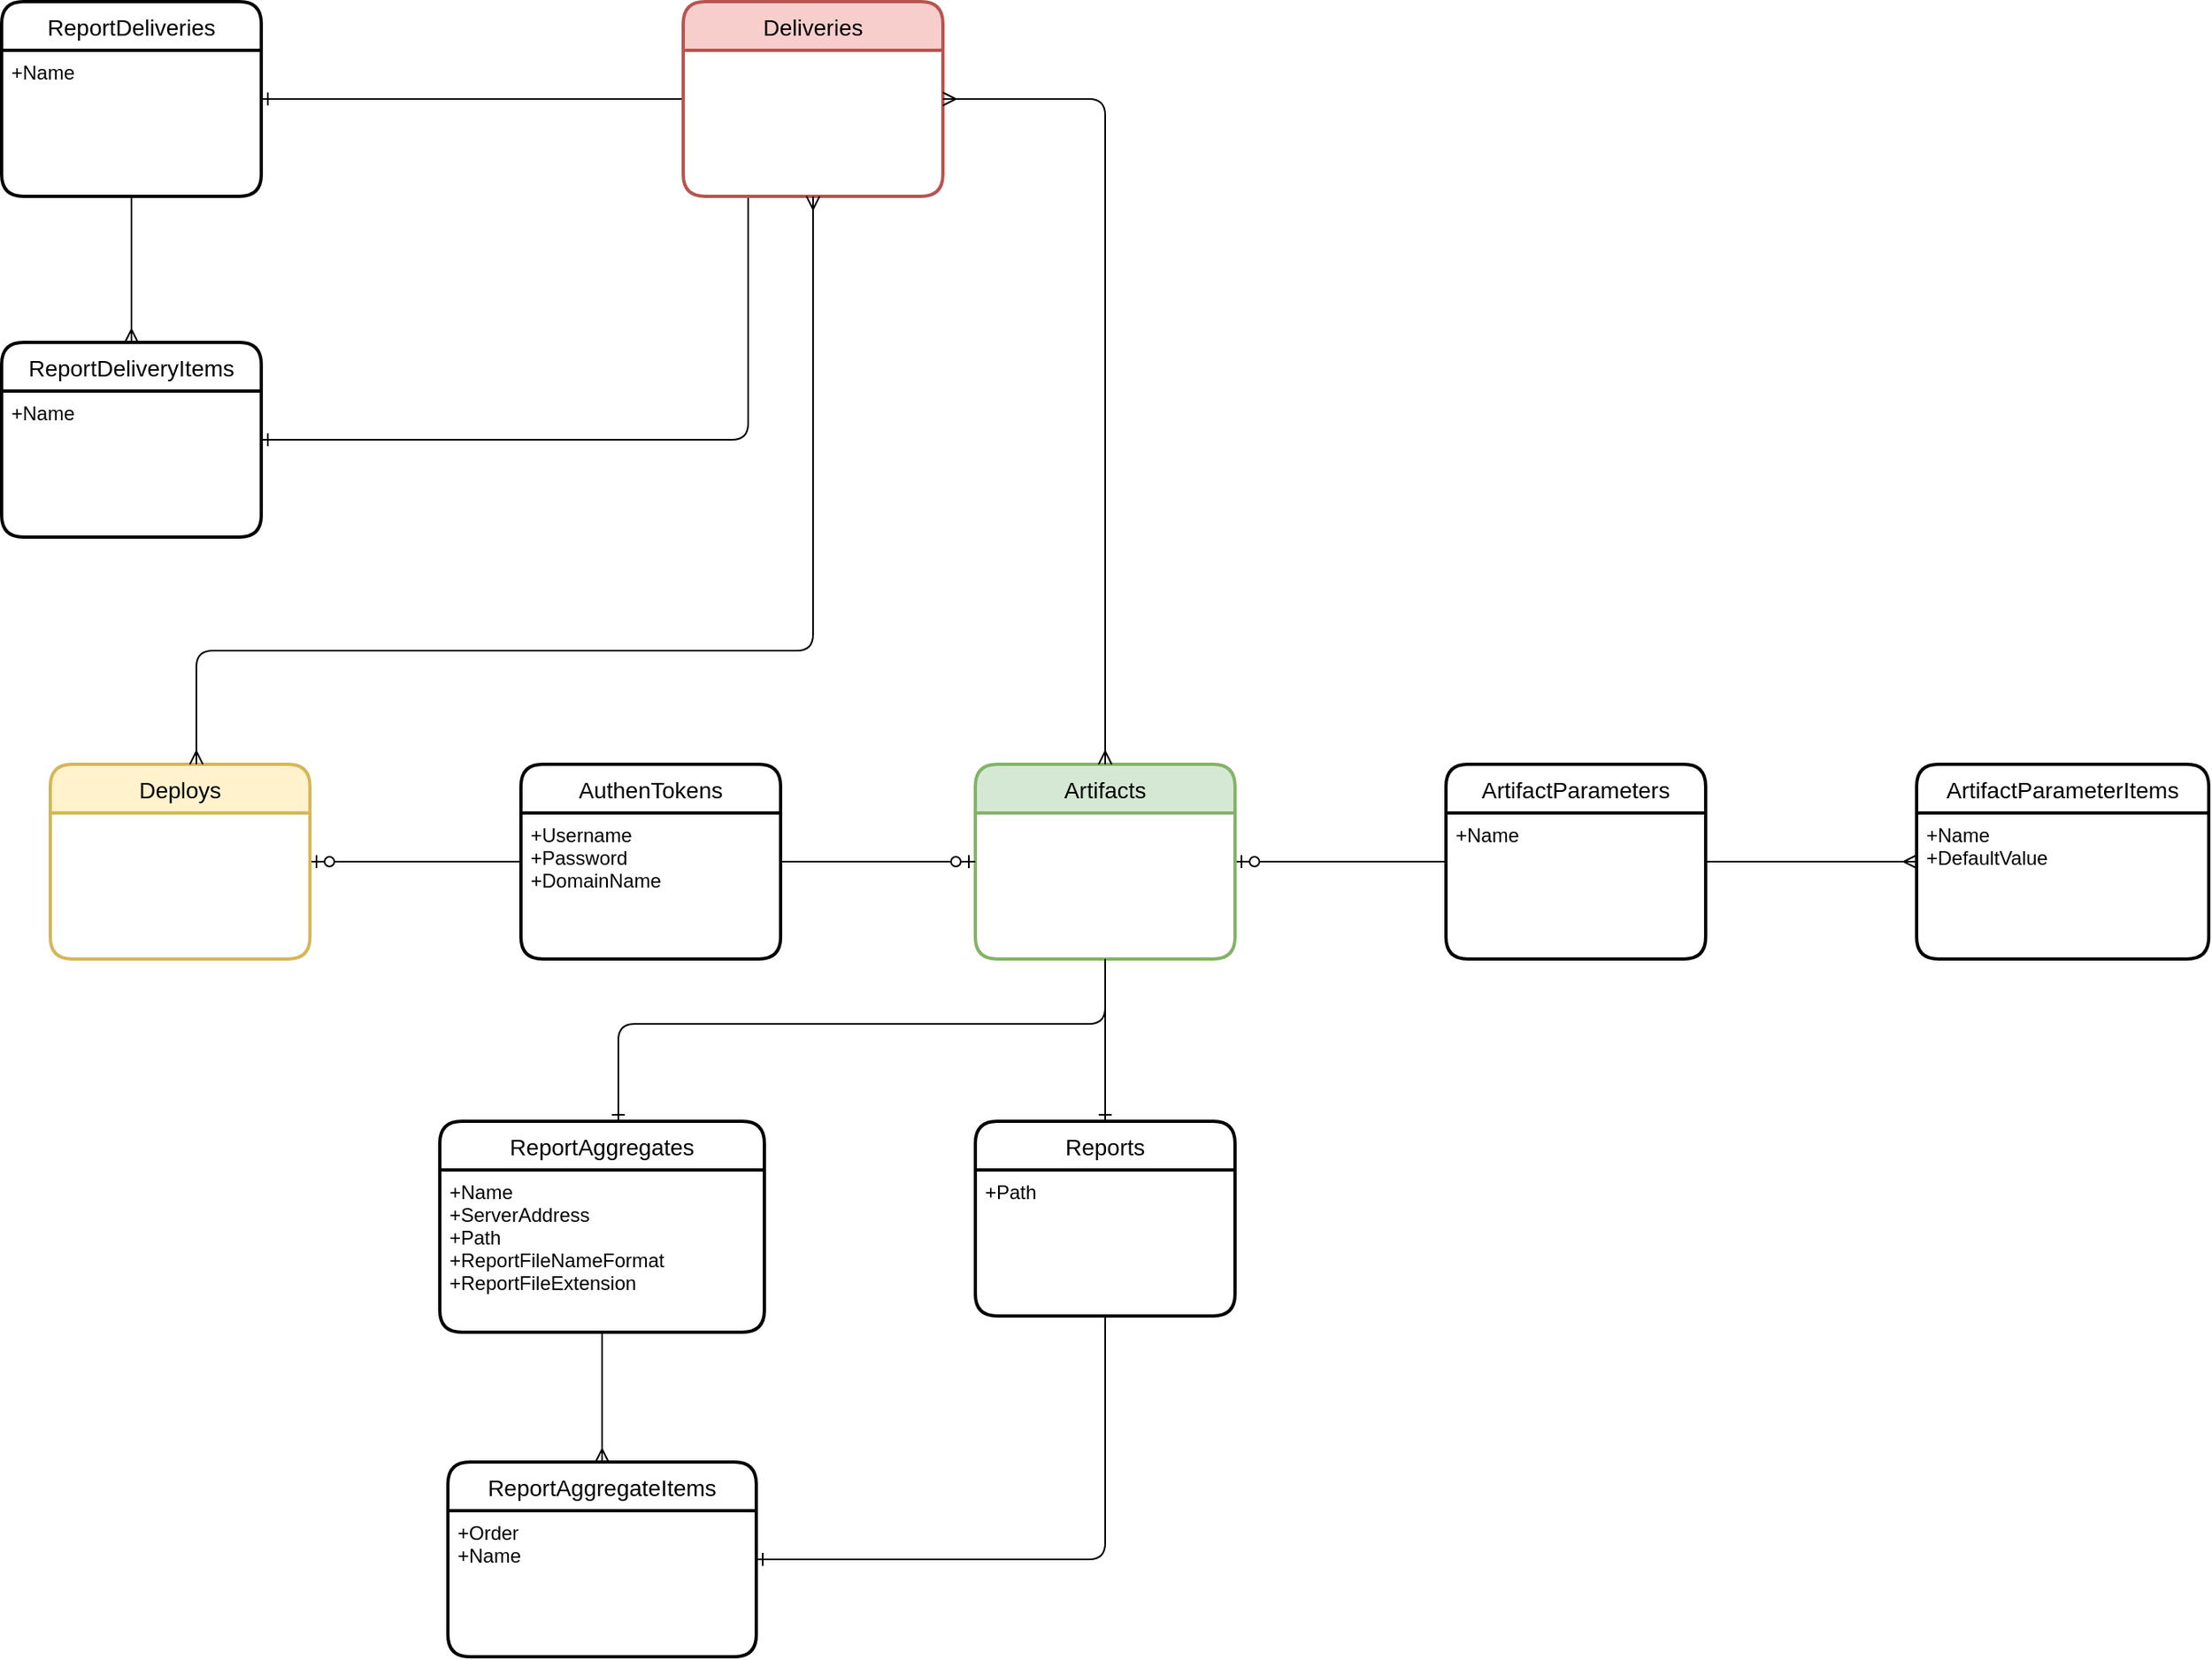 <mxfile version="13.7.3" type="github">
  <diagram id="7HGqWyUw-NUKtqw8hbtW" name="Page-1">
    <mxGraphModel dx="2333" dy="1929" grid="1" gridSize="10" guides="1" tooltips="1" connect="1" arrows="1" fold="1" page="1" pageScale="1" pageWidth="850" pageHeight="1100" math="0" shadow="0">
      <root>
        <mxCell id="0" />
        <mxCell id="1" parent="0" />
        <mxCell id="pEmnw5MB7O9ldLBmpmIz-14" value="" style="edgeStyle=entityRelationEdgeStyle;fontSize=12;html=1;endArrow=ERzeroToOne;endFill=1;" edge="1" parent="1" source="pEmnw5MB7O9ldLBmpmIz-11" target="pEmnw5MB7O9ldLBmpmIz-9">
          <mxGeometry width="100" height="100" relative="1" as="geometry">
            <mxPoint x="480" y="560" as="sourcePoint" />
            <mxPoint x="580" y="460" as="targetPoint" />
          </mxGeometry>
        </mxCell>
        <mxCell id="pEmnw5MB7O9ldLBmpmIz-17" value="" style="edgeStyle=entityRelationEdgeStyle;fontSize=12;html=1;endArrow=ERmany;" edge="1" parent="1" source="pEmnw5MB7O9ldLBmpmIz-11" target="pEmnw5MB7O9ldLBmpmIz-15">
          <mxGeometry width="100" height="100" relative="1" as="geometry">
            <mxPoint x="750" y="550" as="sourcePoint" />
            <mxPoint x="850" y="450" as="targetPoint" />
          </mxGeometry>
        </mxCell>
        <mxCell id="pEmnw5MB7O9ldLBmpmIz-9" value="Artifacts" style="swimlane;childLayout=stackLayout;horizontal=1;startSize=30;horizontalStack=0;rounded=1;fontSize=14;fontStyle=0;strokeWidth=2;resizeParent=0;resizeLast=1;shadow=0;dashed=0;align=center;fillColor=#d5e8d4;strokeColor=#82b366;" vertex="1" parent="1">
          <mxGeometry x="210" y="260" width="160" height="120" as="geometry" />
        </mxCell>
        <mxCell id="pEmnw5MB7O9ldLBmpmIz-15" value="ArtifactParameterItems" style="swimlane;childLayout=stackLayout;horizontal=1;startSize=30;horizontalStack=0;rounded=1;fontSize=14;fontStyle=0;strokeWidth=2;resizeParent=0;resizeLast=1;shadow=0;dashed=0;align=center;" vertex="1" parent="1">
          <mxGeometry x="790" y="260" width="180" height="120" as="geometry" />
        </mxCell>
        <mxCell id="pEmnw5MB7O9ldLBmpmIz-16" value="+Name&#xa;+DefaultValue&#xa;" style="align=left;strokeColor=none;fillColor=none;spacingLeft=4;fontSize=12;verticalAlign=top;resizable=0;rotatable=0;part=1;" vertex="1" parent="pEmnw5MB7O9ldLBmpmIz-15">
          <mxGeometry y="30" width="180" height="90" as="geometry" />
        </mxCell>
        <mxCell id="pEmnw5MB7O9ldLBmpmIz-11" value="ArtifactParameters" style="swimlane;childLayout=stackLayout;horizontal=1;startSize=30;horizontalStack=0;rounded=1;fontSize=14;fontStyle=0;strokeWidth=2;resizeParent=0;resizeLast=1;shadow=0;dashed=0;align=center;" vertex="1" parent="1">
          <mxGeometry x="500" y="260" width="160" height="120" as="geometry" />
        </mxCell>
        <mxCell id="pEmnw5MB7O9ldLBmpmIz-12" value="+Name&#xa;&#xa;" style="align=left;strokeColor=none;fillColor=none;spacingLeft=4;fontSize=12;verticalAlign=top;resizable=0;rotatable=0;part=1;" vertex="1" parent="pEmnw5MB7O9ldLBmpmIz-11">
          <mxGeometry y="30" width="160" height="90" as="geometry" />
        </mxCell>
        <mxCell id="pEmnw5MB7O9ldLBmpmIz-21" value="" style="edgeStyle=orthogonalEdgeStyle;fontSize=12;html=1;endArrow=ERone;endFill=1;" edge="1" parent="1" source="pEmnw5MB7O9ldLBmpmIz-9" target="pEmnw5MB7O9ldLBmpmIz-23">
          <mxGeometry width="100" height="100" relative="1" as="geometry">
            <mxPoint x="430" y="550" as="sourcePoint" />
            <mxPoint x="290" y="500" as="targetPoint" />
          </mxGeometry>
        </mxCell>
        <mxCell id="pEmnw5MB7O9ldLBmpmIz-23" value="Reports" style="swimlane;childLayout=stackLayout;horizontal=1;startSize=30;horizontalStack=0;rounded=1;fontSize=14;fontStyle=0;strokeWidth=2;resizeParent=0;resizeLast=1;shadow=0;dashed=0;align=center;" vertex="1" parent="1">
          <mxGeometry x="210" y="480" width="160" height="120" as="geometry" />
        </mxCell>
        <mxCell id="pEmnw5MB7O9ldLBmpmIz-24" value="+Path&#xa;&#xa;" style="align=left;strokeColor=none;fillColor=none;spacingLeft=4;fontSize=12;verticalAlign=top;resizable=0;rotatable=0;part=1;" vertex="1" parent="pEmnw5MB7O9ldLBmpmIz-23">
          <mxGeometry y="30" width="160" height="90" as="geometry" />
        </mxCell>
        <mxCell id="pEmnw5MB7O9ldLBmpmIz-26" value="ReportAggregates" style="swimlane;childLayout=stackLayout;horizontal=1;startSize=30;horizontalStack=0;rounded=1;fontSize=14;fontStyle=0;strokeWidth=2;resizeParent=0;resizeLast=1;shadow=0;dashed=0;align=center;" vertex="1" parent="1">
          <mxGeometry x="-120" y="480" width="200" height="130" as="geometry" />
        </mxCell>
        <mxCell id="pEmnw5MB7O9ldLBmpmIz-27" value="+Name&#xa;+ServerAddress&#xa;+Path&#xa;+ReportFileNameFormat&#xa;+ReportFileExtension&#xa;" style="align=left;strokeColor=none;fillColor=none;spacingLeft=4;fontSize=12;verticalAlign=top;resizable=0;rotatable=0;part=1;" vertex="1" parent="pEmnw5MB7O9ldLBmpmIz-26">
          <mxGeometry y="30" width="200" height="100" as="geometry" />
        </mxCell>
        <mxCell id="pEmnw5MB7O9ldLBmpmIz-31" value="" style="edgeStyle=entityRelationEdgeStyle;fontSize=12;html=1;endArrow=ERzeroToOne;endFill=1;" edge="1" parent="1" source="pEmnw5MB7O9ldLBmpmIz-29" target="pEmnw5MB7O9ldLBmpmIz-9">
          <mxGeometry width="100" height="100" relative="1" as="geometry">
            <mxPoint x="80" y="450" as="sourcePoint" />
            <mxPoint x="180" y="350" as="targetPoint" />
          </mxGeometry>
        </mxCell>
        <mxCell id="pEmnw5MB7O9ldLBmpmIz-32" value="" style="edgeStyle=entityRelationEdgeStyle;fontSize=12;html=1;endArrow=ERzeroToOne;endFill=1;" edge="1" parent="1" source="pEmnw5MB7O9ldLBmpmIz-29" target="pEmnw5MB7O9ldLBmpmIz-19">
          <mxGeometry width="100" height="100" relative="1" as="geometry">
            <mxPoint x="-230" y="570" as="sourcePoint" />
            <mxPoint x="-130" y="470" as="targetPoint" />
          </mxGeometry>
        </mxCell>
        <mxCell id="pEmnw5MB7O9ldLBmpmIz-19" value="Deploys" style="swimlane;childLayout=stackLayout;horizontal=1;startSize=30;horizontalStack=0;rounded=1;fontSize=14;fontStyle=0;strokeWidth=2;resizeParent=0;resizeLast=1;shadow=0;dashed=0;align=center;fillColor=#fff2cc;strokeColor=#d6b656;" vertex="1" parent="1">
          <mxGeometry x="-360" y="260" width="160" height="120" as="geometry" />
        </mxCell>
        <mxCell id="pEmnw5MB7O9ldLBmpmIz-33" value="" style="edgeStyle=orthogonalEdgeStyle;fontSize=12;html=1;endArrow=ERone;endFill=1;" edge="1" parent="1" source="pEmnw5MB7O9ldLBmpmIz-9" target="pEmnw5MB7O9ldLBmpmIz-26">
          <mxGeometry width="100" height="100" relative="1" as="geometry">
            <mxPoint x="60" y="720" as="sourcePoint" />
            <mxPoint x="160" y="620" as="targetPoint" />
            <Array as="points">
              <mxPoint x="290" y="420" />
              <mxPoint x="-10" y="420" />
            </Array>
          </mxGeometry>
        </mxCell>
        <mxCell id="pEmnw5MB7O9ldLBmpmIz-36" value="" style="edgeStyle=orthogonalEdgeStyle;fontSize=12;html=1;endArrow=ERmany;" edge="1" parent="1" source="pEmnw5MB7O9ldLBmpmIz-26" target="pEmnw5MB7O9ldLBmpmIz-34">
          <mxGeometry width="100" height="100" relative="1" as="geometry">
            <mxPoint x="250" y="830" as="sourcePoint" />
            <mxPoint x="350" y="730" as="targetPoint" />
          </mxGeometry>
        </mxCell>
        <mxCell id="pEmnw5MB7O9ldLBmpmIz-34" value="ReportAggregateItems" style="swimlane;childLayout=stackLayout;horizontal=1;startSize=30;horizontalStack=0;rounded=1;fontSize=14;fontStyle=0;strokeWidth=2;resizeParent=0;resizeLast=1;shadow=0;dashed=0;align=center;" vertex="1" parent="1">
          <mxGeometry x="-115" y="690" width="190" height="120" as="geometry" />
        </mxCell>
        <mxCell id="pEmnw5MB7O9ldLBmpmIz-35" value="+Order&#xa;+Name&#xa;&#xa;" style="align=left;strokeColor=none;fillColor=none;spacingLeft=4;fontSize=12;verticalAlign=top;resizable=0;rotatable=0;part=1;" vertex="1" parent="pEmnw5MB7O9ldLBmpmIz-34">
          <mxGeometry y="30" width="190" height="90" as="geometry" />
        </mxCell>
        <mxCell id="pEmnw5MB7O9ldLBmpmIz-37" value="" style="edgeStyle=orthogonalEdgeStyle;fontSize=12;html=1;endArrow=ERone;endFill=1;" edge="1" parent="1" source="pEmnw5MB7O9ldLBmpmIz-23" target="pEmnw5MB7O9ldLBmpmIz-34">
          <mxGeometry width="100" height="100" relative="1" as="geometry">
            <mxPoint x="180" y="830" as="sourcePoint" />
            <mxPoint x="280" y="730" as="targetPoint" />
            <Array as="points">
              <mxPoint x="290" y="750" />
            </Array>
          </mxGeometry>
        </mxCell>
        <mxCell id="pEmnw5MB7O9ldLBmpmIz-40" value="" style="edgeStyle=orthogonalEdgeStyle;fontSize=12;html=1;endArrow=ERone;endFill=1;" edge="1" parent="1" source="pEmnw5MB7O9ldLBmpmIz-18" target="pEmnw5MB7O9ldLBmpmIz-38">
          <mxGeometry width="100" height="100" relative="1" as="geometry">
            <mxPoint x="280" y="60" as="sourcePoint" />
            <mxPoint x="380" y="-40" as="targetPoint" />
          </mxGeometry>
        </mxCell>
        <mxCell id="pEmnw5MB7O9ldLBmpmIz-43" value="" style="edgeStyle=orthogonalEdgeStyle;fontSize=12;html=1;endArrow=ERone;endFill=1;" edge="1" parent="1" source="pEmnw5MB7O9ldLBmpmIz-18" target="pEmnw5MB7O9ldLBmpmIz-41">
          <mxGeometry width="100" height="100" relative="1" as="geometry">
            <mxPoint x="-370" y="-70" as="sourcePoint" />
            <mxPoint x="-270" y="-170" as="targetPoint" />
            <Array as="points">
              <mxPoint x="70" y="60" />
            </Array>
          </mxGeometry>
        </mxCell>
        <mxCell id="pEmnw5MB7O9ldLBmpmIz-46" value="" style="edgeStyle=orthogonalEdgeStyle;fontSize=12;html=1;endArrow=ERmany;" edge="1" parent="1" source="pEmnw5MB7O9ldLBmpmIz-38" target="pEmnw5MB7O9ldLBmpmIz-41">
          <mxGeometry width="100" height="100" relative="1" as="geometry">
            <mxPoint x="-560" y="80" as="sourcePoint" />
            <mxPoint x="-460" y="-20" as="targetPoint" />
            <Array as="points">
              <mxPoint x="-310" y="-60" />
              <mxPoint x="-310" y="-60" />
            </Array>
          </mxGeometry>
        </mxCell>
        <mxCell id="pEmnw5MB7O9ldLBmpmIz-18" value="Deliveries" style="swimlane;childLayout=stackLayout;horizontal=1;startSize=30;horizontalStack=0;rounded=1;fontSize=14;fontStyle=0;strokeWidth=2;resizeParent=0;resizeLast=1;shadow=0;dashed=0;align=center;fillColor=#f8cecc;strokeColor=#b85450;" vertex="1" parent="1">
          <mxGeometry x="30" y="-210" width="160" height="120" as="geometry" />
        </mxCell>
        <mxCell id="pEmnw5MB7O9ldLBmpmIz-48" value="" style="edgeStyle=orthogonalEdgeStyle;fontSize=12;html=1;endArrow=ERmany;startArrow=ERmany;" edge="1" parent="1" source="pEmnw5MB7O9ldLBmpmIz-9" target="pEmnw5MB7O9ldLBmpmIz-18">
          <mxGeometry width="100" height="100" relative="1" as="geometry">
            <mxPoint x="380" y="90" as="sourcePoint" />
            <mxPoint x="480" y="-10" as="targetPoint" />
            <Array as="points">
              <mxPoint x="290" y="-150" />
            </Array>
          </mxGeometry>
        </mxCell>
        <mxCell id="pEmnw5MB7O9ldLBmpmIz-49" value="" style="edgeStyle=orthogonalEdgeStyle;fontSize=12;html=1;endArrow=ERmany;startArrow=ERmany;" edge="1" parent="1" source="pEmnw5MB7O9ldLBmpmIz-19" target="pEmnw5MB7O9ldLBmpmIz-18">
          <mxGeometry width="100" height="100" relative="1" as="geometry">
            <mxPoint x="-20" y="140" as="sourcePoint" />
            <mxPoint x="80" y="40" as="targetPoint" />
            <Array as="points">
              <mxPoint x="-270" y="190" />
              <mxPoint x="110" y="190" />
            </Array>
          </mxGeometry>
        </mxCell>
        <mxCell id="pEmnw5MB7O9ldLBmpmIz-29" value="AuthenTokens" style="swimlane;childLayout=stackLayout;horizontal=1;startSize=30;horizontalStack=0;rounded=1;fontSize=14;fontStyle=0;strokeWidth=2;resizeParent=0;resizeLast=1;shadow=0;dashed=0;align=center;" vertex="1" parent="1">
          <mxGeometry x="-70" y="260" width="160" height="120" as="geometry" />
        </mxCell>
        <mxCell id="pEmnw5MB7O9ldLBmpmIz-30" value="+Username&#xa;+Password&#xa;+DomainName&#xa;&#xa;" style="align=left;strokeColor=none;fillColor=none;spacingLeft=4;fontSize=12;verticalAlign=top;resizable=0;rotatable=0;part=1;" vertex="1" parent="pEmnw5MB7O9ldLBmpmIz-29">
          <mxGeometry y="30" width="160" height="90" as="geometry" />
        </mxCell>
        <mxCell id="pEmnw5MB7O9ldLBmpmIz-38" value="ReportDeliveries" style="swimlane;childLayout=stackLayout;horizontal=1;startSize=30;horizontalStack=0;rounded=1;fontSize=14;fontStyle=0;strokeWidth=2;resizeParent=0;resizeLast=1;shadow=0;dashed=0;align=center;" vertex="1" parent="1">
          <mxGeometry x="-390" y="-210" width="160" height="120" as="geometry" />
        </mxCell>
        <mxCell id="pEmnw5MB7O9ldLBmpmIz-39" value="+Name&#xa;" style="align=left;strokeColor=none;fillColor=none;spacingLeft=4;fontSize=12;verticalAlign=top;resizable=0;rotatable=0;part=1;" vertex="1" parent="pEmnw5MB7O9ldLBmpmIz-38">
          <mxGeometry y="30" width="160" height="90" as="geometry" />
        </mxCell>
        <mxCell id="pEmnw5MB7O9ldLBmpmIz-41" value="ReportDeliveryItems" style="swimlane;childLayout=stackLayout;horizontal=1;startSize=30;horizontalStack=0;rounded=1;fontSize=14;fontStyle=0;strokeWidth=2;resizeParent=0;resizeLast=1;shadow=0;dashed=0;align=center;" vertex="1" parent="1">
          <mxGeometry x="-390" width="160" height="120" as="geometry" />
        </mxCell>
        <mxCell id="pEmnw5MB7O9ldLBmpmIz-42" value="+Name&#xa;" style="align=left;strokeColor=none;fillColor=none;spacingLeft=4;fontSize=12;verticalAlign=top;resizable=0;rotatable=0;part=1;" vertex="1" parent="pEmnw5MB7O9ldLBmpmIz-41">
          <mxGeometry y="30" width="160" height="90" as="geometry" />
        </mxCell>
      </root>
    </mxGraphModel>
  </diagram>
</mxfile>
